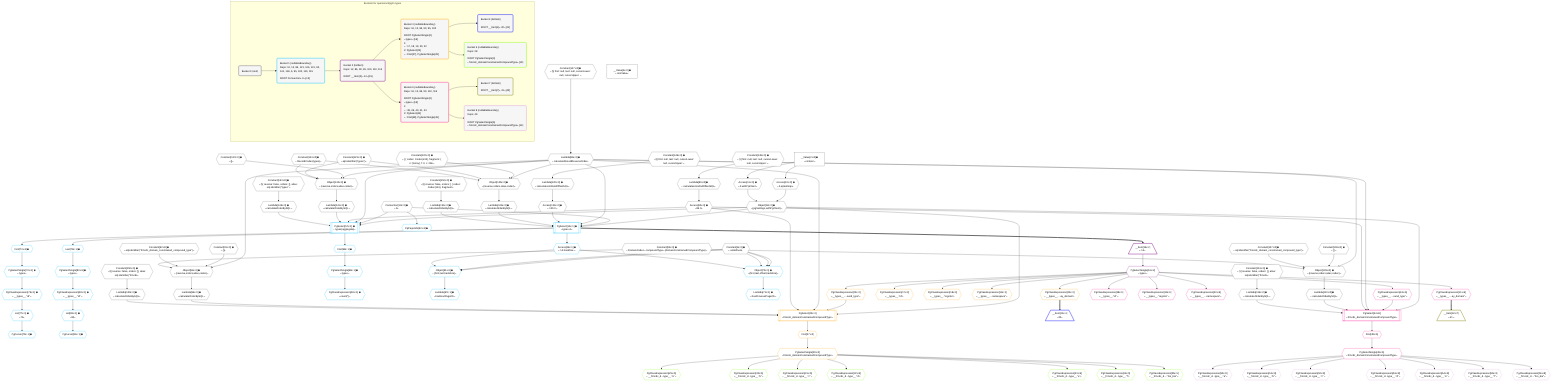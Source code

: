 %%{init: {'themeVariables': { 'fontSize': '12px'}}}%%
graph TD
    classDef path fill:#eee,stroke:#000,color:#000
    classDef plan fill:#fff,stroke-width:1px,color:#000
    classDef itemplan fill:#fff,stroke-width:2px,color:#000
    classDef unbatchedplan fill:#dff,stroke-width:1px,color:#000
    classDef sideeffectplan fill:#fcc,stroke-width:2px,color:#000
    classDef bucket fill:#f6f6f6,color:#000,stroke-width:2px,text-align:left


    %% plan dependencies
    Object94{{"Object[94∈0] ➊<br />ᐸ{reverse,orders,alias,codec}ᐳ"}}:::plan
    Lambda86{{"Lambda[86∈0] ➊<br />ᐸcalculateShouldReverseOrderᐳ"}}:::plan
    Constant91{{"Constant[91∈0] ➊<br />ᐸ[]ᐳ"}}:::plan
    Constant92{{"Constant[92∈0] ➊<br />ᐸsql.identifier(”frmcdc_domain_constrained_compound_type”)ᐳ"}}:::plan
    Constant93{{"Constant[93∈0] ➊<br />ᐸDomainCodecᐸcompoundTypeᐳ(domainConstrainedCompoundType)ᐳ"}}:::plan
    Lambda86 & Constant91 & Constant92 & Constant93 --> Object94
    Object109{{"Object[109∈0] ➊<br />ᐸ{reverse,orders,alias,codec}ᐳ"}}:::plan
    Constant106{{"Constant[106∈0] ➊<br />ᐸ[]ᐳ"}}:::plan
    Constant107{{"Constant[107∈0] ➊<br />ᐸsql.identifier(”frmcdc_domain_constrained_compound_type”)ᐳ"}}:::plan
    Lambda86 & Constant106 & Constant107 & Constant93 --> Object109
    Object125{{"Object[125∈0] ➊<br />ᐸ{reverse,orders,alias,codec}ᐳ"}}:::plan
    Constant122{{"Constant[122∈0] ➊<br />ᐸ[ { codec: Codec(int4), fragment: { n: [Array], f: 0, c: 266ᐳ"}}:::plan
    Constant123{{"Constant[123∈0] ➊<br />ᐸsql.identifier(”types”)ᐳ"}}:::plan
    Constant124{{"Constant[124∈0] ➊<br />ᐸRecordCodec(types)ᐳ"}}:::plan
    Lambda86 & Constant122 & Constant123 & Constant124 --> Object125
    Object140{{"Object[140∈0] ➊<br />ᐸ{reverse,orders,alias,codec}ᐳ"}}:::plan
    Constant137{{"Constant[137∈0] ➊<br />ᐸ[]ᐳ"}}:::plan
    Lambda86 & Constant137 & Constant123 & Constant124 --> Object140
    Object12{{"Object[12∈0] ➊<br />ᐸ{pgSettings,withPgClient}ᐳ"}}:::plan
    Access10{{"Access[10∈0] ➊<br />ᐸ2.pgSettingsᐳ"}}:::plan
    Access11{{"Access[11∈0] ➊<br />ᐸ2.withPgClientᐳ"}}:::plan
    Access10 & Access11 --> Object12
    __Value2["__Value[2∈0] ➊<br />ᐸcontextᐳ"]:::plan
    __Value2 --> Access10
    __Value2 --> Access11
    Constant147{{"Constant[147∈0] ➊<br />ᐸ§{ first: null, last: null, cursorLower: null, cursorUpper: ᐳ"}}:::plan
    Constant147 --> Lambda86
    Lambda89{{"Lambda[89∈0] ➊<br />ᐸcalculateLimitAndOffsetSQLᐳ"}}:::plan
    Constant148{{"Constant[148∈0] ➊<br />ᐸ§{ first: null, last: null, cursorLower: null, cursorUpper: ᐳ"}}:::plan
    Constant148 --> Lambda89
    Access90{{"Access[90∈0] ➊<br />ᐸ89.0ᐳ"}}:::plan
    Lambda89 --> Access90
    Lambda95{{"Lambda[95∈0] ➊<br />ᐸcalculateOrderBySQLᐳ"}}:::plan
    Object94 --> Lambda95
    Lambda100{{"Lambda[100∈0] ➊<br />ᐸcalculateOrderBySQLᐳ"}}:::plan
    Constant150{{"Constant[150∈0] ➊<br />ᐸ§{ reverse: false, orders: [], alias: sql.identifier(”frmcdcᐳ"}}:::plan
    Constant150 --> Lambda100
    Lambda110{{"Lambda[110∈0] ➊<br />ᐸcalculateOrderBySQLᐳ"}}:::plan
    Object109 --> Lambda110
    Lambda115{{"Lambda[115∈0] ➊<br />ᐸcalculateOrderBySQLᐳ"}}:::plan
    Constant151{{"Constant[151∈0] ➊<br />ᐸ§{ reverse: false, orders: [], alias: sql.identifier(”frmcdcᐳ"}}:::plan
    Constant151 --> Lambda115
    Lambda120{{"Lambda[120∈0] ➊<br />ᐸcalculateLimitAndOffsetSQLᐳ"}}:::plan
    Constant149{{"Constant[149∈0] ➊<br />ᐸ§{ first: null, last: null, cursorLower: null, cursorUpper: ᐳ"}}:::plan
    Constant149 --> Lambda120
    Access121{{"Access[121∈0] ➊<br />ᐸ120.0ᐳ"}}:::plan
    Lambda120 --> Access121
    Lambda126{{"Lambda[126∈0] ➊<br />ᐸcalculateOrderBySQLᐳ"}}:::plan
    Object125 --> Lambda126
    Lambda131{{"Lambda[131∈0] ➊<br />ᐸcalculateOrderBySQLᐳ"}}:::plan
    Constant152{{"Constant[152∈0] ➊<br />ᐸ§{ reverse: false, orders: [ { codec: Codec(int4), fragment:ᐳ"}}:::plan
    Constant152 --> Lambda131
    Lambda141{{"Lambda[141∈0] ➊<br />ᐸcalculateOrderBySQLᐳ"}}:::plan
    Object140 --> Lambda141
    Lambda146{{"Lambda[146∈0] ➊<br />ᐸcalculateOrderBySQLᐳ"}}:::plan
    Constant153{{"Constant[153∈0] ➊<br />ᐸ§{ reverse: false, orders: [], alias: sql.identifier(”types”ᐳ"}}:::plan
    Constant153 --> Lambda146
    __Value4["__Value[4∈0] ➊<br />ᐸrootValueᐳ"]:::plan
    Constant6{{"Constant[6∈0] ➊<br />ᐸundefinedᐳ"}}:::plan
    Connection13{{"Connection[13∈0] ➊<br />ᐸ9ᐳ"}}:::plan
    PgSelect14[["PgSelect[14∈1] ➊<br />ᐸtypes+1ᐳ"]]:::plan
    Object12 & Connection13 & Lambda86 & Access121 & Lambda126 & Lambda131 --> PgSelect14
    PgSelect57[["PgSelect[57∈1] ➊<br />ᐸtypes(aggregate)ᐳ"]]:::plan
    Object12 & Connection13 & Lambda86 & Access90 & Lambda141 & Lambda146 --> PgSelect57
    Object70{{"Object[70∈1] ➊<br />ᐸ{first,last,offset,hasMore}ᐳ"}}:::plan
    Access65{{"Access[65∈1] ➊<br />ᐸ14.hasMoreᐳ"}}:::plan
    Constant6 & Constant6 & Constant6 & Access65 --> Object70
    Object66{{"Object[66∈1] ➊<br />ᐸ{first,last,hasMore}ᐳ"}}:::plan
    Constant6 & Constant6 & Access65 --> Object66
    First58{{"First[58∈1] ➊"}}:::plan
    PgSelect57 --> First58
    PgSelectSingle59{{"PgSelectSingle[59∈1] ➊<br />ᐸtypesᐳ"}}:::plan
    First58 --> PgSelectSingle59
    PgClassExpression60{{"PgClassExpression[60∈1] ➊<br />ᐸcount(*)ᐳ"}}:::plan
    PgSelectSingle59 --> PgClassExpression60
    PgPageInfo62{{"PgPageInfo[62∈1] ➊"}}:::plan
    Connection13 --> PgPageInfo62
    PgSelect14 --> Access65
    Lambda67{{"Lambda[67∈1] ➊<br />ᐸhasNextPageCbᐳ"}}:::plan
    Object66 --> Lambda67
    Lambda71{{"Lambda[71∈1] ➊<br />ᐸhasPreviousPageCbᐳ"}}:::plan
    Object70 --> Lambda71
    First73{{"First[73∈1] ➊"}}:::plan
    PgSelect14 --> First73
    PgSelectSingle74{{"PgSelectSingle[74∈1] ➊<br />ᐸtypesᐳ"}}:::plan
    First73 --> PgSelectSingle74
    PgCursor75{{"PgCursor[75∈1] ➊"}}:::plan
    List77{{"List[77∈1] ➊<br />ᐸ76ᐳ"}}:::plan
    List77 --> PgCursor75
    PgClassExpression76{{"PgClassExpression[76∈1] ➊<br />ᐸ__types__.”id”ᐳ"}}:::plan
    PgSelectSingle74 --> PgClassExpression76
    PgClassExpression76 --> List77
    Last79{{"Last[79∈1] ➊"}}:::plan
    PgSelect14 --> Last79
    PgSelectSingle80{{"PgSelectSingle[80∈1] ➊<br />ᐸtypesᐳ"}}:::plan
    Last79 --> PgSelectSingle80
    PgCursor81{{"PgCursor[81∈1] ➊"}}:::plan
    List83{{"List[83∈1] ➊<br />ᐸ82ᐳ"}}:::plan
    List83 --> PgCursor81
    PgClassExpression82{{"PgClassExpression[82∈1] ➊<br />ᐸ__types__.”id”ᐳ"}}:::plan
    PgSelectSingle80 --> PgClassExpression82
    PgClassExpression82 --> List83
    __Item15[/"__Item[15∈2]<br />ᐸ14ᐳ"\]:::itemplan
    PgSelect14 ==> __Item15
    PgSelectSingle16{{"PgSelectSingle[16∈2]<br />ᐸtypesᐳ"}}:::plan
    __Item15 --> PgSelectSingle16
    PgSelect23[["PgSelect[23∈3]<br />ᐸfrmcdc_domainConstrainedCompoundTypeᐳ"]]:::plan
    PgClassExpression22{{"PgClassExpression[22∈3]<br />ᐸ__types__....ound_type”ᐳ"}}:::plan
    Object12 & PgClassExpression22 & Lambda86 & Access90 & Lambda95 & Lambda100 --> PgSelect23
    PgClassExpression17{{"PgClassExpression[17∈3]<br />ᐸ__types__.”id”ᐳ"}}:::plan
    PgSelectSingle16 --> PgClassExpression17
    PgClassExpression18{{"PgClassExpression[18∈3]<br />ᐸ__types__.”regrole”ᐳ"}}:::plan
    PgSelectSingle16 --> PgClassExpression18
    PgClassExpression19{{"PgClassExpression[19∈3]<br />ᐸ__types__....namespace”ᐳ"}}:::plan
    PgSelectSingle16 --> PgClassExpression19
    PgClassExpression20{{"PgClassExpression[20∈3]<br />ᐸ__types__....ay_domain”ᐳ"}}:::plan
    PgSelectSingle16 --> PgClassExpression20
    PgSelectSingle16 --> PgClassExpression22
    First27{{"First[27∈3]"}}:::plan
    PgSelect23 --> First27
    PgSelectSingle28{{"PgSelectSingle[28∈3]<br />ᐸfrmcdc_domainConstrainedCompoundTypeᐳ"}}:::plan
    First27 --> PgSelectSingle28
    __Item21[/"__Item[21∈4]<br />ᐸ20ᐳ"\]:::itemplan
    PgClassExpression20 ==> __Item21
    PgClassExpression29{{"PgClassExpression[29∈5]<br />ᐸ__frmcdc_d...type__.”a”ᐳ"}}:::plan
    PgSelectSingle28 --> PgClassExpression29
    PgClassExpression30{{"PgClassExpression[30∈5]<br />ᐸ__frmcdc_d...type__.”b”ᐳ"}}:::plan
    PgSelectSingle28 --> PgClassExpression30
    PgClassExpression31{{"PgClassExpression[31∈5]<br />ᐸ__frmcdc_d...type__.”c”ᐳ"}}:::plan
    PgSelectSingle28 --> PgClassExpression31
    PgClassExpression32{{"PgClassExpression[32∈5]<br />ᐸ__frmcdc_d...type__.”d”ᐳ"}}:::plan
    PgSelectSingle28 --> PgClassExpression32
    PgClassExpression33{{"PgClassExpression[33∈5]<br />ᐸ__frmcdc_d...type__.”e”ᐳ"}}:::plan
    PgSelectSingle28 --> PgClassExpression33
    PgClassExpression34{{"PgClassExpression[34∈5]<br />ᐸ__frmcdc_d...type__.”f”ᐳ"}}:::plan
    PgSelectSingle28 --> PgClassExpression34
    PgClassExpression35{{"PgClassExpression[35∈5]<br />ᐸ__frmcdc_d....”foo_bar”ᐳ"}}:::plan
    PgSelectSingle28 --> PgClassExpression35
    PgSelect44[["PgSelect[44∈6]<br />ᐸfrmcdc_domainConstrainedCompoundTypeᐳ"]]:::plan
    PgClassExpression43{{"PgClassExpression[43∈6]<br />ᐸ__types__....ound_type”ᐳ"}}:::plan
    Object12 & PgClassExpression43 & Lambda86 & Access90 & Lambda110 & Lambda115 --> PgSelect44
    PgClassExpression38{{"PgClassExpression[38∈6]<br />ᐸ__types__.”id”ᐳ"}}:::plan
    PgSelectSingle16 --> PgClassExpression38
    PgClassExpression39{{"PgClassExpression[39∈6]<br />ᐸ__types__.”regrole”ᐳ"}}:::plan
    PgSelectSingle16 --> PgClassExpression39
    PgClassExpression40{{"PgClassExpression[40∈6]<br />ᐸ__types__....namespace”ᐳ"}}:::plan
    PgSelectSingle16 --> PgClassExpression40
    PgClassExpression41{{"PgClassExpression[41∈6]<br />ᐸ__types__....ay_domain”ᐳ"}}:::plan
    PgSelectSingle16 --> PgClassExpression41
    PgSelectSingle16 --> PgClassExpression43
    First48{{"First[48∈6]"}}:::plan
    PgSelect44 --> First48
    PgSelectSingle49{{"PgSelectSingle[49∈6]<br />ᐸfrmcdc_domainConstrainedCompoundTypeᐳ"}}:::plan
    First48 --> PgSelectSingle49
    __Item42[/"__Item[42∈7]<br />ᐸ41ᐳ"\]:::itemplan
    PgClassExpression41 ==> __Item42
    PgClassExpression50{{"PgClassExpression[50∈8]<br />ᐸ__frmcdc_d...type__.”a”ᐳ"}}:::plan
    PgSelectSingle49 --> PgClassExpression50
    PgClassExpression51{{"PgClassExpression[51∈8]<br />ᐸ__frmcdc_d...type__.”b”ᐳ"}}:::plan
    PgSelectSingle49 --> PgClassExpression51
    PgClassExpression52{{"PgClassExpression[52∈8]<br />ᐸ__frmcdc_d...type__.”c”ᐳ"}}:::plan
    PgSelectSingle49 --> PgClassExpression52
    PgClassExpression53{{"PgClassExpression[53∈8]<br />ᐸ__frmcdc_d...type__.”d”ᐳ"}}:::plan
    PgSelectSingle49 --> PgClassExpression53
    PgClassExpression54{{"PgClassExpression[54∈8]<br />ᐸ__frmcdc_d...type__.”e”ᐳ"}}:::plan
    PgSelectSingle49 --> PgClassExpression54
    PgClassExpression55{{"PgClassExpression[55∈8]<br />ᐸ__frmcdc_d...type__.”f”ᐳ"}}:::plan
    PgSelectSingle49 --> PgClassExpression55
    PgClassExpression56{{"PgClassExpression[56∈8]<br />ᐸ__frmcdc_d....”foo_bar”ᐳ"}}:::plan
    PgSelectSingle49 --> PgClassExpression56

    %% define steps

    subgraph "Buckets for queries/v4/pg11.types"
    Bucket0("Bucket 0 (root)"):::bucket
    classDef bucket0 stroke:#696969
    class Bucket0,__Value2,__Value4,Constant6,Access10,Access11,Object12,Connection13,Lambda86,Lambda89,Access90,Constant91,Constant92,Constant93,Object94,Lambda95,Lambda100,Constant106,Constant107,Object109,Lambda110,Lambda115,Lambda120,Access121,Constant122,Constant123,Constant124,Object125,Lambda126,Lambda131,Constant137,Object140,Lambda141,Lambda146,Constant147,Constant148,Constant149,Constant150,Constant151,Constant152,Constant153 bucket0
    Bucket1("Bucket 1 (nullableBoundary)<br />Deps: 12, 13, 86, 121, 126, 131, 90, 141, 146, 6, 95, 100, 110, 115<br /><br />ROOT Connectionᐸ9ᐳ[13]"):::bucket
    classDef bucket1 stroke:#00bfff
    class Bucket1,PgSelect14,PgSelect57,First58,PgSelectSingle59,PgClassExpression60,PgPageInfo62,Access65,Object66,Lambda67,Object70,Lambda71,First73,PgSelectSingle74,PgCursor75,PgClassExpression76,List77,Last79,PgSelectSingle80,PgCursor81,PgClassExpression82,List83 bucket1
    Bucket2("Bucket 2 (listItem)<br />Deps: 12, 86, 90, 95, 100, 110, 115<br /><br />ROOT __Item{2}ᐸ14ᐳ[15]"):::bucket
    classDef bucket2 stroke:#7f007f
    class Bucket2,__Item15,PgSelectSingle16 bucket2
    Bucket3("Bucket 3 (nullableBoundary)<br />Deps: 16, 12, 86, 90, 95, 100<br /><br />ROOT PgSelectSingle{2}ᐸtypesᐳ[16]<br />1: <br />ᐳ: 17, 18, 19, 20, 22<br />2: PgSelect[23]<br />ᐳ: First[27], PgSelectSingle[28]"):::bucket
    classDef bucket3 stroke:#ffa500
    class Bucket3,PgClassExpression17,PgClassExpression18,PgClassExpression19,PgClassExpression20,PgClassExpression22,PgSelect23,First27,PgSelectSingle28 bucket3
    Bucket4("Bucket 4 (listItem)<br /><br />ROOT __Item{4}ᐸ20ᐳ[21]"):::bucket
    classDef bucket4 stroke:#0000ff
    class Bucket4,__Item21 bucket4
    Bucket5("Bucket 5 (nullableBoundary)<br />Deps: 28<br /><br />ROOT PgSelectSingle{3}ᐸfrmcdc_domainConstrainedCompoundTypeᐳ[28]"):::bucket
    classDef bucket5 stroke:#7fff00
    class Bucket5,PgClassExpression29,PgClassExpression30,PgClassExpression31,PgClassExpression32,PgClassExpression33,PgClassExpression34,PgClassExpression35 bucket5
    Bucket6("Bucket 6 (nullableBoundary)<br />Deps: 16, 12, 86, 90, 110, 115<br /><br />ROOT PgSelectSingle{2}ᐸtypesᐳ[16]<br />1: <br />ᐳ: 38, 39, 40, 41, 43<br />2: PgSelect[44]<br />ᐳ: First[48], PgSelectSingle[49]"):::bucket
    classDef bucket6 stroke:#ff1493
    class Bucket6,PgClassExpression38,PgClassExpression39,PgClassExpression40,PgClassExpression41,PgClassExpression43,PgSelect44,First48,PgSelectSingle49 bucket6
    Bucket7("Bucket 7 (listItem)<br /><br />ROOT __Item{7}ᐸ41ᐳ[42]"):::bucket
    classDef bucket7 stroke:#808000
    class Bucket7,__Item42 bucket7
    Bucket8("Bucket 8 (nullableBoundary)<br />Deps: 49<br /><br />ROOT PgSelectSingle{6}ᐸfrmcdc_domainConstrainedCompoundTypeᐳ[49]"):::bucket
    classDef bucket8 stroke:#dda0dd
    class Bucket8,PgClassExpression50,PgClassExpression51,PgClassExpression52,PgClassExpression53,PgClassExpression54,PgClassExpression55,PgClassExpression56 bucket8
    Bucket0 --> Bucket1
    Bucket1 --> Bucket2
    Bucket2 --> Bucket3 & Bucket6
    Bucket3 --> Bucket4 & Bucket5
    Bucket6 --> Bucket7 & Bucket8
    end